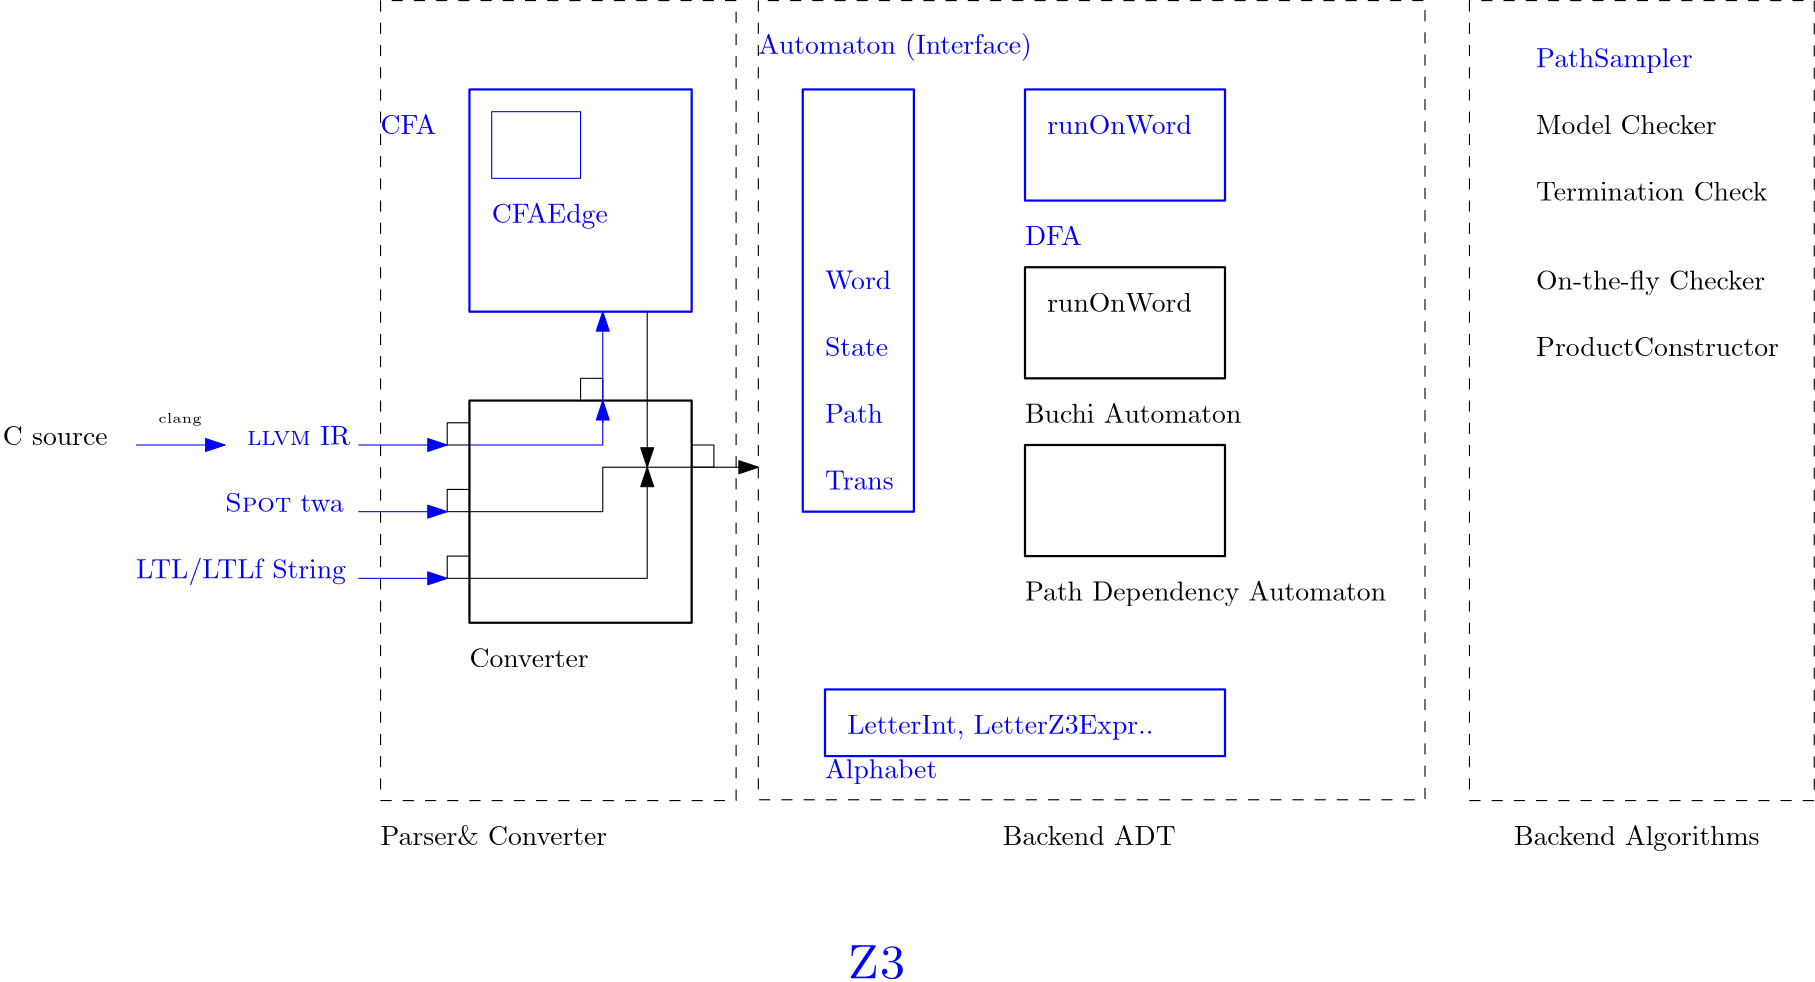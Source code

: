 <?xml version="1.0"?>
<!DOCTYPE ipe SYSTEM "ipe.dtd">
<ipe version="70218" creator="Ipe 7.2.20">
<info created="D:20200928194552" modified="D:20200929115009"/>
<ipestyle name="basic">
<symbol name="arrow/arc(spx)">
<path stroke="sym-stroke" fill="sym-stroke" pen="sym-pen">
0 0 m
-1 0.333 l
-1 -0.333 l
h
</path>
</symbol>
<symbol name="arrow/farc(spx)">
<path stroke="sym-stroke" fill="white" pen="sym-pen">
0 0 m
-1 0.333 l
-1 -0.333 l
h
</path>
</symbol>
<symbol name="arrow/ptarc(spx)">
<path stroke="sym-stroke" fill="sym-stroke" pen="sym-pen">
0 0 m
-1 0.333 l
-0.8 0 l
-1 -0.333 l
h
</path>
</symbol>
<symbol name="arrow/fptarc(spx)">
<path stroke="sym-stroke" fill="white" pen="sym-pen">
0 0 m
-1 0.333 l
-0.8 0 l
-1 -0.333 l
h
</path>
</symbol>
<symbol name="mark/circle(sx)" transformations="translations">
<path fill="sym-stroke">
0.6 0 0 0.6 0 0 e
0.4 0 0 0.4 0 0 e
</path>
</symbol>
<symbol name="mark/disk(sx)" transformations="translations">
<path fill="sym-stroke">
0.6 0 0 0.6 0 0 e
</path>
</symbol>
<symbol name="mark/fdisk(sfx)" transformations="translations">
<group>
<path fill="sym-fill">
0.5 0 0 0.5 0 0 e
</path>
<path fill="sym-stroke" fillrule="eofill">
0.6 0 0 0.6 0 0 e
0.4 0 0 0.4 0 0 e
</path>
</group>
</symbol>
<symbol name="mark/box(sx)" transformations="translations">
<path fill="sym-stroke" fillrule="eofill">
-0.6 -0.6 m
0.6 -0.6 l
0.6 0.6 l
-0.6 0.6 l
h
-0.4 -0.4 m
0.4 -0.4 l
0.4 0.4 l
-0.4 0.4 l
h
</path>
</symbol>
<symbol name="mark/square(sx)" transformations="translations">
<path fill="sym-stroke">
-0.6 -0.6 m
0.6 -0.6 l
0.6 0.6 l
-0.6 0.6 l
h
</path>
</symbol>
<symbol name="mark/fsquare(sfx)" transformations="translations">
<group>
<path fill="sym-fill">
-0.5 -0.5 m
0.5 -0.5 l
0.5 0.5 l
-0.5 0.5 l
h
</path>
<path fill="sym-stroke" fillrule="eofill">
-0.6 -0.6 m
0.6 -0.6 l
0.6 0.6 l
-0.6 0.6 l
h
-0.4 -0.4 m
0.4 -0.4 l
0.4 0.4 l
-0.4 0.4 l
h
</path>
</group>
</symbol>
<symbol name="mark/cross(sx)" transformations="translations">
<group>
<path fill="sym-stroke">
-0.43 -0.57 m
0.57 0.43 l
0.43 0.57 l
-0.57 -0.43 l
h
</path>
<path fill="sym-stroke">
-0.43 0.57 m
0.57 -0.43 l
0.43 -0.57 l
-0.57 0.43 l
h
</path>
</group>
</symbol>
<symbol name="arrow/fnormal(spx)">
<path stroke="sym-stroke" fill="white" pen="sym-pen">
0 0 m
-1 0.333 l
-1 -0.333 l
h
</path>
</symbol>
<symbol name="arrow/pointed(spx)">
<path stroke="sym-stroke" fill="sym-stroke" pen="sym-pen">
0 0 m
-1 0.333 l
-0.8 0 l
-1 -0.333 l
h
</path>
</symbol>
<symbol name="arrow/fpointed(spx)">
<path stroke="sym-stroke" fill="white" pen="sym-pen">
0 0 m
-1 0.333 l
-0.8 0 l
-1 -0.333 l
h
</path>
</symbol>
<symbol name="arrow/linear(spx)">
<path stroke="sym-stroke" pen="sym-pen">
-1 0.333 m
0 0 l
-1 -0.333 l
</path>
</symbol>
<symbol name="arrow/fdouble(spx)">
<path stroke="sym-stroke" fill="white" pen="sym-pen">
0 0 m
-1 0.333 l
-1 -0.333 l
h
-1 0 m
-2 0.333 l
-2 -0.333 l
h
</path>
</symbol>
<symbol name="arrow/double(spx)">
<path stroke="sym-stroke" fill="sym-stroke" pen="sym-pen">
0 0 m
-1 0.333 l
-1 -0.333 l
h
-1 0 m
-2 0.333 l
-2 -0.333 l
h
</path>
</symbol>
<symbol name="arrow/mid-normal(spx)">
<path stroke="sym-stroke" fill="sym-stroke" pen="sym-pen">
0.5 0 m
-0.5 0.333 l
-0.5 -0.333 l
h
</path>
</symbol>
<symbol name="arrow/mid-fnormal(spx)">
<path stroke="sym-stroke" fill="white" pen="sym-pen">
0.5 0 m
-0.5 0.333 l
-0.5 -0.333 l
h
</path>
</symbol>
<symbol name="arrow/mid-pointed(spx)">
<path stroke="sym-stroke" fill="sym-stroke" pen="sym-pen">
0.5 0 m
-0.5 0.333 l
-0.3 0 l
-0.5 -0.333 l
h
</path>
</symbol>
<symbol name="arrow/mid-fpointed(spx)">
<path stroke="sym-stroke" fill="white" pen="sym-pen">
0.5 0 m
-0.5 0.333 l
-0.3 0 l
-0.5 -0.333 l
h
</path>
</symbol>
<symbol name="arrow/mid-double(spx)">
<path stroke="sym-stroke" fill="sym-stroke" pen="sym-pen">
1 0 m
0 0.333 l
0 -0.333 l
h
0 0 m
-1 0.333 l
-1 -0.333 l
h
</path>
</symbol>
<symbol name="arrow/mid-fdouble(spx)">
<path stroke="sym-stroke" fill="white" pen="sym-pen">
1 0 m
0 0.333 l
0 -0.333 l
h
0 0 m
-1 0.333 l
-1 -0.333 l
h
</path>
</symbol>
<pen name="heavier" value="0.8"/>
<pen name="fat" value="1.2"/>
<pen name="ultrafat" value="2"/>
<symbolsize name="large" value="5"/>
<symbolsize name="small" value="2"/>
<symbolsize name="tiny" value="1.1"/>
<arrowsize name="large" value="10"/>
<arrowsize name="small" value="5"/>
<arrowsize name="tiny" value="3"/>
<color name="red" value="1 0 0"/>
<color name="blue" value="0 0 1"/>
<color name="green" value="0 1 0"/>
<color name="yellow" value="1 1 0"/>
<color name="orange" value="1 0.647 0"/>
<color name="gold" value="1 0.843 0"/>
<color name="purple" value="0.627 0.125 0.941"/>
<color name="gray" value="0.745"/>
<color name="brown" value="0.647 0.165 0.165"/>
<color name="navy" value="0 0 0.502"/>
<color name="pink" value="1 0.753 0.796"/>
<color name="seagreen" value="0.18 0.545 0.341"/>
<color name="turquoise" value="0.251 0.878 0.816"/>
<color name="violet" value="0.933 0.51 0.933"/>
<color name="darkblue" value="0 0 0.545"/>
<color name="darkcyan" value="0 0.545 0.545"/>
<color name="darkgray" value="0.663"/>
<color name="darkgreen" value="0 0.392 0"/>
<color name="darkmagenta" value="0.545 0 0.545"/>
<color name="darkorange" value="1 0.549 0"/>
<color name="darkred" value="0.545 0 0"/>
<color name="lightblue" value="0.678 0.847 0.902"/>
<color name="lightcyan" value="0.878 1 1"/>
<color name="lightgray" value="0.827"/>
<color name="lightgreen" value="0.565 0.933 0.565"/>
<color name="lightyellow" value="1 1 0.878"/>
<dashstyle name="dotted" value="[1 3] 0"/>
<dashstyle name="dashed" value="[4] 0"/>
<dashstyle name="dash dotted" value="[4 2 1 2] 0"/>
<dashstyle name="dash dot dotted" value="[4 2 1 2 1 2] 0"/>
<textsize name="large" value="\large"/>
<textsize name="Large" value="\Large"/>
<textsize name="LARGE" value="\LARGE"/>
<textsize name="huge" value="\huge"/>
<textsize name="Huge" value="\Huge"/>
<textsize name="small" value="\small"/>
<textsize name="footnote" value="\footnotesize"/>
<textsize name="tiny" value="\tiny"/>
<textstyle name="center" begin="\begin{center}" end="\end{center}"/>
<textstyle name="itemize" begin="\begin{itemize}" end="\end{itemize}"/>
<textstyle name="item" begin="\begin{itemize}\item{}" end="\end{itemize}"/>
<gridsize name="4 pts" value="4"/>
<gridsize name="8 pts (~3 mm)" value="8"/>
<gridsize name="16 pts (~6 mm)" value="16"/>
<gridsize name="32 pts (~12 mm)" value="32"/>
<gridsize name="10 pts (~3.5 mm)" value="10"/>
<gridsize name="20 pts (~7 mm)" value="20"/>
<gridsize name="14 pts (~5 mm)" value="14"/>
<gridsize name="28 pts (~10 mm)" value="28"/>
<gridsize name="56 pts (~20 mm)" value="56"/>
<anglesize name="90 deg" value="90"/>
<anglesize name="60 deg" value="60"/>
<anglesize name="45 deg" value="45"/>
<anglesize name="30 deg" value="30"/>
<anglesize name="22.5 deg" value="22.5"/>
<opacity name="10%" value="0.1"/>
<opacity name="30%" value="0.3"/>
<opacity name="50%" value="0.5"/>
<opacity name="75%" value="0.75"/>
<tiling name="falling" angle="-60" step="4" width="1"/>
<tiling name="rising" angle="30" step="4" width="1"/>
</ipestyle>
<page>
<layer name="alpha"/>
<view layers="alpha" active="alpha"/>
<text layer="alpha" matrix="1 0 0 1 -88 40" transformations="translations" pos="112 544" stroke="blue" type="label" width="46.005" height="6.808" depth="0" valign="baseline">\textsc{Spot} twa
</text>
<text matrix="1 0 0 1 -80 -16" transformations="translations" pos="112 624" stroke="blue" type="label" width="37.144" height="6.808" depth="0" valign="baseline">\textsc{llvm} IR</text>
<path matrix="1 0 0 1 -112 0" stroke="black" pen="heavier">
224 624 m
224 544 l
304 544 l
304 624 l
h
</path>
<text matrix="1 0 0 1 -144 -48" transformations="translations" pos="256 576" stroke="black" type="label" width="46.271" height="6.808" depth="0" valign="baseline">Converter
</text>
<path matrix="1 0 0 1 -112 0" stroke="blue" pen="heavier">
224 736 m
224 656 l
304 656 l
304 736 l
h
</path>
<text matrix="1 0 0 1 -176 80" transformations="translations" pos="256 640" stroke="blue" type="label" width="23.385" height="6.808" depth="0" valign="baseline">CFA
</text>
<text matrix="1 0 0 1 -152 48" transformations="translations" pos="272 640" stroke="blue" type="label" width="41.788" height="6.926" depth="1.93" valign="baseline">CFAEdge</text>
<path matrix="1 0 0 1 -112 0" stroke="blue">
232 728 m
232 704 l
264 704 l
264 728 l
h
</path>
<path matrix="1 0 0 1 -112 0" stroke="black">
224 608 m
224 616 l
216 616 l
216 608 l
h
</path>
<path matrix="1 0 0 1 -112 0" stroke="black">
224 584 m
224 592 l
216 592 l
216 584 l
h
</path>
<path matrix="1 0 0 1 -112 0" stroke="black">
224 560 m
224 568 l
216 568 l
216 560 l
h
</path>
<text matrix="1 0 0 1 -104 104" transformations="translations" pos="96 456" stroke="blue" type="label" width="78.899" height="7.473" depth="2.49" valign="baseline">LTL/LTLf String
</text>
<path matrix="1 0 0 1 -112 0" stroke="black">
264 632 m
264 624 l
272 624 l
272 632 l
h
</path>
<path matrix="1 0 0 1 -112 0" stroke="black">
304 608 m
304 600 l
312 600 l
312 608 l
h
</path>
<text matrix="1 0 0 1 -120 16" transformations="translations" pos="432 664" stroke="blue" type="label" width="23.8" height="6.808" depth="0" valign="baseline">DFA
</text>
<text matrix="1 0 0 1 -120 40" transformations="translations" pos="432 576" stroke="black" type="label" width="81.223" height="6.918" depth="0" valign="baseline">Buchi Automaton
</text>
<text matrix="0.468928 -0.883236 0.883236 0.468928 -330.654 857.166" transformations="translations" pos="352 432" stroke="blue" type="label" width="98.547" height="7.473" depth="2.49" valign="baseline">Automaton 
(Interface)</text>
<path matrix="1.25 0 0 1 -208 0" stroke="blue" pen="heavier">
352 736 m
352 584 l
384 584 l
384 736 l
h
</path>
<text matrix="1 0 0 1 -120 -96" transformations="translations" pos="360 712" stroke="blue" type="label" width="20.894" height="6.918" depth="0" valign="baseline">Path</text>
<text matrix="1 0 0 1 -120 -64" transformations="translations" pos="360 704" stroke="blue" type="label" width="22.693" height="6.808" depth="0" valign="baseline">State</text>
<text matrix="1 0 0 1 -120 -104" transformations="translations" pos="360 696" stroke="blue" type="label" width="24.713" height="6.808" depth="0" valign="baseline">Trans</text>
<path matrix="1 0 0 1 -120 0" stroke="blue" pen="heavier">
432 736 m
432 696 l
504 696 l
504 736 l
h
</path>
<path matrix="1 0 0 1 -120 -64" stroke="black" pen="heavier">
432 736 m
432 696 l
504 696 l
504 736 l
h
</path>
<path matrix="1 0 0 1 -112 0" stroke="black" pen="heavier">
424 608 m
424 568 l
496 568 l
496 608 l
h
</path>
<text matrix="1 0 0 1 -112 -8" transformations="translations" pos="424 560" stroke="black" type="label" width="130.068" height="6.926" depth="1.93" valign="baseline">Path Dependency Automaton</text>
<path matrix="1 0 0 1 -112 0" stroke="blue" pen="heavier">
352 520 m
352 496 l
496 496 l
496 520 l
h
</path>
<text matrix="1 0 0 1 -112 0" transformations="translations" pos="352 488" stroke="blue" type="label" width="40.404" height="6.926" depth="1.93" valign="baseline">Alphabet</text>
<text matrix="1 0 0 1 -112 -8" transformations="translations" pos="360 512" stroke="blue" type="label" width="110.364" height="6.815" depth="1.93" valign="baseline">LetterInt, LetterZ3Expr..</text>
<text matrix="1 0 0 1 -112 0" transformations="translations" pos="352 664" stroke="blue" type="label" width="23.827" height="6.918" depth="0" valign="baseline">Word</text>
<text matrix="1 0 0 1 -104 -8" transformations="translations" pos="48 616" stroke="black" type="label" width="37.72" height="6.808" depth="0" valign="baseline">C source</text>
<path matrix="0.967742 0 0 0.972 -93.6774 21.504" stroke="black" dash="dashed">
320 768 m
320 472 l
568 472 l
568 768 l
h
</path>
<text matrix="1 0 0 1 -112 0" transformations="translations" pos="416 464" stroke="black" type="label" width="62.267" height="6.918" depth="0" valign="baseline">Backend ADT</text>
<path matrix="0.517241 0 0 3 302.345 -576" stroke="black" dash="dashed">
328 448 m
328 352 l
568 352 l
568 448 l
h
</path>
<text matrix="3.28571 0 0 -12.8608 -905.143 4888.12" transformations="translations" pos="424 344" stroke="black" type="label" width="91.823" height="6.926" depth="1.93" valign="baseline">Backend Algorithms
</text>
<text matrix="1 0 0 1 144 304" transformations="translations" pos="352 440" stroke="blue" type="label" width="56.344" height="6.926" depth="1.93" valign="baseline">PathSampler</text>
<text matrix="1 0 0 1 144 320" transformations="translations" pos="352 400" stroke="black" type="label" width="65.062" height="6.918" depth="0" valign="baseline">Model Checker</text>
<text matrix="1 0 0 1 144 312" transformations="translations" pos="352 384" stroke="black" type="label" width="83.327" height="6.918" depth="0" valign="baseline">Termination Check</text>
<text matrix="1 0 0 1 32 232" transformations="translations" pos="464 432" stroke="black" type="label" width="85.817" height="6.926" depth="1.93" valign="baseline">On-the-fly Checker </text>
<text matrix="1 0 0 1 32 224" transformations="translations" pos="464 416" stroke="black" type="label" width="87.45" height="6.918" depth="0" valign="baseline">ProductConstructor</text>
<path matrix="1 0 0 1 -112 0" stroke="black" dash="dashed">
192 768 m
192 480 l
320 480 l
320 768 l
h
</path>
<text matrix="1 0 0 1 -112 -8" transformations="translations" pos="192 472" stroke="black" type="label" width="81.666" height="6.918" depth="0" valign="baseline">Parser\&amp; Converter</text>
<path matrix="1 0 0 1 -112 0" stroke="blue" arrow="normal/normal">
104 608 m
136 608 l
</path>
<text matrix="1 0 0 1 -104 -8" transformations="translations" pos="104 624" stroke="black" type="label" width="15.567" height="3.468" depth="0.96" valign="baseline" size="tiny">clang</text>
<path matrix="1 0 0 1 -112 0" stroke="blue" arrow="normal/normal">
184 608 m
216 608 l
</path>
<path matrix="1 0 0 1 -112 0" stroke="blue" arrow="normal/normal">
184 584 m
216 584 l
</path>
<path matrix="1 0 0 1 -112 0" stroke="blue" arrow="normal/normal">
184 560 m
216 560 l
</path>
<path matrix="1 0 0 1 -112 0" stroke="blue" arrow="normal/normal">
224 608 m
272 608 l
272 624 l
</path>
<path matrix="1 0 0 1 -112 0" stroke="black" arrow="normal/normal">
224 584 m
272 584 l
272 600 l
328 600 l
</path>
<path matrix="1 0 0 1 -112 0" stroke="black" arrow="normal/normal">
224 560 m
288 560 l
288 600 l
</path>
<path matrix="1 0 0 1 -112 0" stroke="blue" arrow="normal/normal">
272 616 m
272 616 l
272 656 l
</path>
<path matrix="1 0 0 1 -112 0" stroke="black" arrow="normal/normal">
288 656 m
288 600 l
</path>
<text matrix="1 0 0 1 -112 -8" transformations="translations" pos="432 728" stroke="blue" type="label" width="52.083" height="6.918" depth="0" valign="baseline">runOnWord</text>
<text matrix="1 0 0 1 -112 -8" transformations="translations" pos="432 664" stroke="black" type="label" width="52.083" height="6.918" depth="0" valign="baseline">runOnWord</text>
<text matrix="1 0 0 1 32 0" transformations="translations" pos="216 416" stroke="blue" type="label" width="21.041" height="11.764" depth="0" valign="baseline" size="LARGE">\textsc{Z3}</text>
</page>
</ipe>
